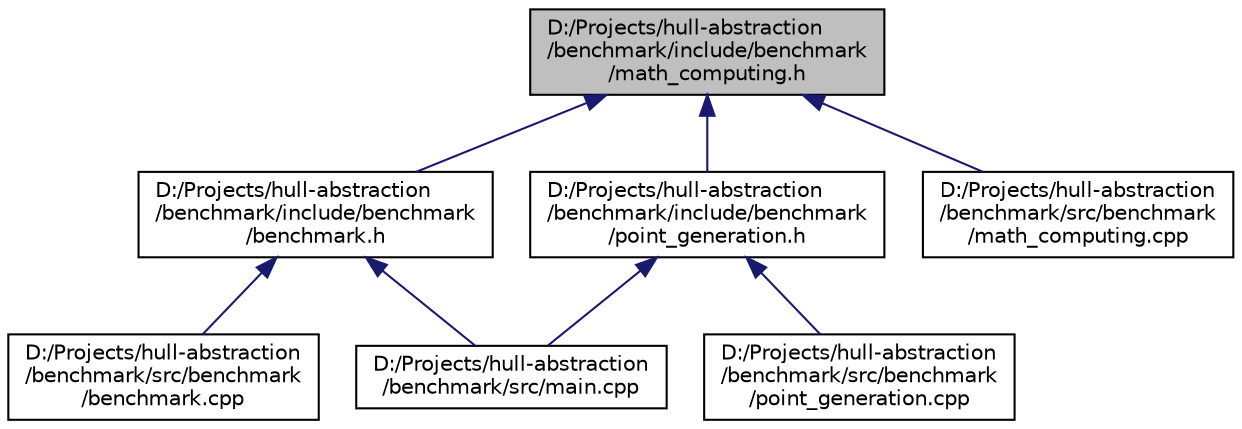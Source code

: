 digraph "D:/Projects/hull-abstraction/benchmark/include/benchmark/math_computing.h"
{
 // INTERACTIVE_SVG=YES
 // LATEX_PDF_SIZE
  edge [fontname="Helvetica",fontsize="10",labelfontname="Helvetica",labelfontsize="10"];
  node [fontname="Helvetica",fontsize="10",shape=record];
  Node1 [label="D:/Projects/hull-abstraction\l/benchmark/include/benchmark\l/math_computing.h",height=0.2,width=0.4,color="black", fillcolor="grey75", style="filled", fontcolor="black",tooltip="This file contains declarations of some mathematical computing methods."];
  Node1 -> Node2 [dir="back",color="midnightblue",fontsize="10",style="solid",fontname="Helvetica"];
  Node2 [label="D:/Projects/hull-abstraction\l/benchmark/include/benchmark\l/benchmark.h",height=0.2,width=0.4,color="black", fillcolor="white", style="filled",URL="$benchmark_8h.html",tooltip="This file contains the declaration of the Benchmark class."];
  Node2 -> Node3 [dir="back",color="midnightblue",fontsize="10",style="solid",fontname="Helvetica"];
  Node3 [label="D:/Projects/hull-abstraction\l/benchmark/src/benchmark\l/benchmark.cpp",height=0.2,width=0.4,color="black", fillcolor="white", style="filled",URL="$benchmark_8cpp.html",tooltip=" "];
  Node2 -> Node4 [dir="back",color="midnightblue",fontsize="10",style="solid",fontname="Helvetica"];
  Node4 [label="D:/Projects/hull-abstraction\l/benchmark/src/main.cpp",height=0.2,width=0.4,color="black", fillcolor="white", style="filled",URL="$main_8cpp.html",tooltip=" "];
  Node1 -> Node5 [dir="back",color="midnightblue",fontsize="10",style="solid",fontname="Helvetica"];
  Node5 [label="D:/Projects/hull-abstraction\l/benchmark/include/benchmark\l/point_generation.h",height=0.2,width=0.4,color="black", fillcolor="white", style="filled",URL="$benchmark_2include_2benchmark_2point__generation_8h.html",tooltip=" "];
  Node5 -> Node6 [dir="back",color="midnightblue",fontsize="10",style="solid",fontname="Helvetica"];
  Node6 [label="D:/Projects/hull-abstraction\l/benchmark/src/benchmark\l/point_generation.cpp",height=0.2,width=0.4,color="black", fillcolor="white", style="filled",URL="$benchmark_2src_2benchmark_2point__generation_8cpp.html",tooltip=" "];
  Node5 -> Node4 [dir="back",color="midnightblue",fontsize="10",style="solid",fontname="Helvetica"];
  Node1 -> Node7 [dir="back",color="midnightblue",fontsize="10",style="solid",fontname="Helvetica"];
  Node7 [label="D:/Projects/hull-abstraction\l/benchmark/src/benchmark\l/math_computing.cpp",height=0.2,width=0.4,color="black", fillcolor="white", style="filled",URL="$benchmark_2src_2benchmark_2math__computing_8cpp.html",tooltip=" "];
}
